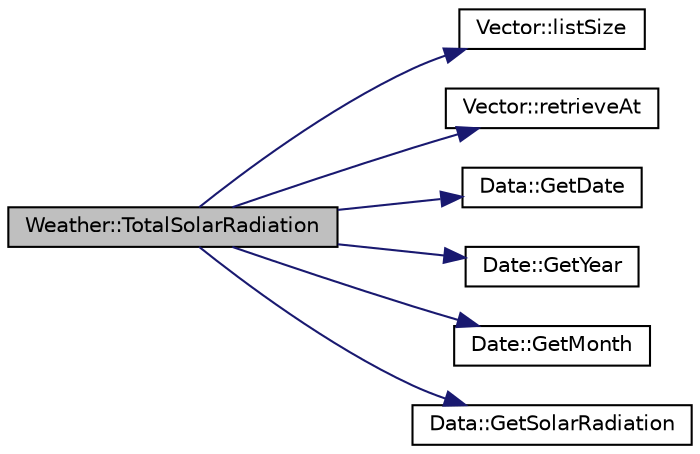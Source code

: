 digraph "Weather::TotalSolarRadiation"
{
  edge [fontname="Helvetica",fontsize="10",labelfontname="Helvetica",labelfontsize="10"];
  node [fontname="Helvetica",fontsize="10",shape=record];
  rankdir="LR";
  Node38 [label="Weather::TotalSolarRadiation",height=0.2,width=0.4,color="black", fillcolor="grey75", style="filled", fontcolor="black"];
  Node38 -> Node39 [color="midnightblue",fontsize="10",style="solid",fontname="Helvetica"];
  Node39 [label="Vector::listSize",height=0.2,width=0.4,color="black", fillcolor="white", style="filled",URL="$class_vector.html#ae0c0f2c722174ebb3960fb0584fd4e3e",tooltip="Getter function for length. "];
  Node38 -> Node40 [color="midnightblue",fontsize="10",style="solid",fontname="Helvetica"];
  Node40 [label="Vector::retrieveAt",height=0.2,width=0.4,color="black", fillcolor="white", style="filled",URL="$class_vector.html#ae98cfde0869960cae499978fbf0d5c1e",tooltip="Getter function for List. "];
  Node38 -> Node41 [color="midnightblue",fontsize="10",style="solid",fontname="Helvetica"];
  Node41 [label="Data::GetDate",height=0.2,width=0.4,color="black", fillcolor="white", style="filled",URL="$class_data.html#a1792990fea2abef6eb032e06e29d9074",tooltip="Getter method for a Date. "];
  Node38 -> Node42 [color="midnightblue",fontsize="10",style="solid",fontname="Helvetica"];
  Node42 [label="Date::GetYear",height=0.2,width=0.4,color="black", fillcolor="white", style="filled",URL="$class_date.html#ad79ce504482f317ddcfdc4ecad77671f",tooltip="Getter method for Year. "];
  Node38 -> Node43 [color="midnightblue",fontsize="10",style="solid",fontname="Helvetica"];
  Node43 [label="Date::GetMonth",height=0.2,width=0.4,color="black", fillcolor="white", style="filled",URL="$class_date.html#af2dcc6ce51dbb2bd798499a149bdffb7",tooltip="Getter method for Month. "];
  Node38 -> Node44 [color="midnightblue",fontsize="10",style="solid",fontname="Helvetica"];
  Node44 [label="Data::GetSolarRadiation",height=0.2,width=0.4,color="black", fillcolor="white", style="filled",URL="$class_data.html#a2572d4f85e2199b00fe730a620232c97",tooltip="Getter method for SolarRadiation. "];
}

